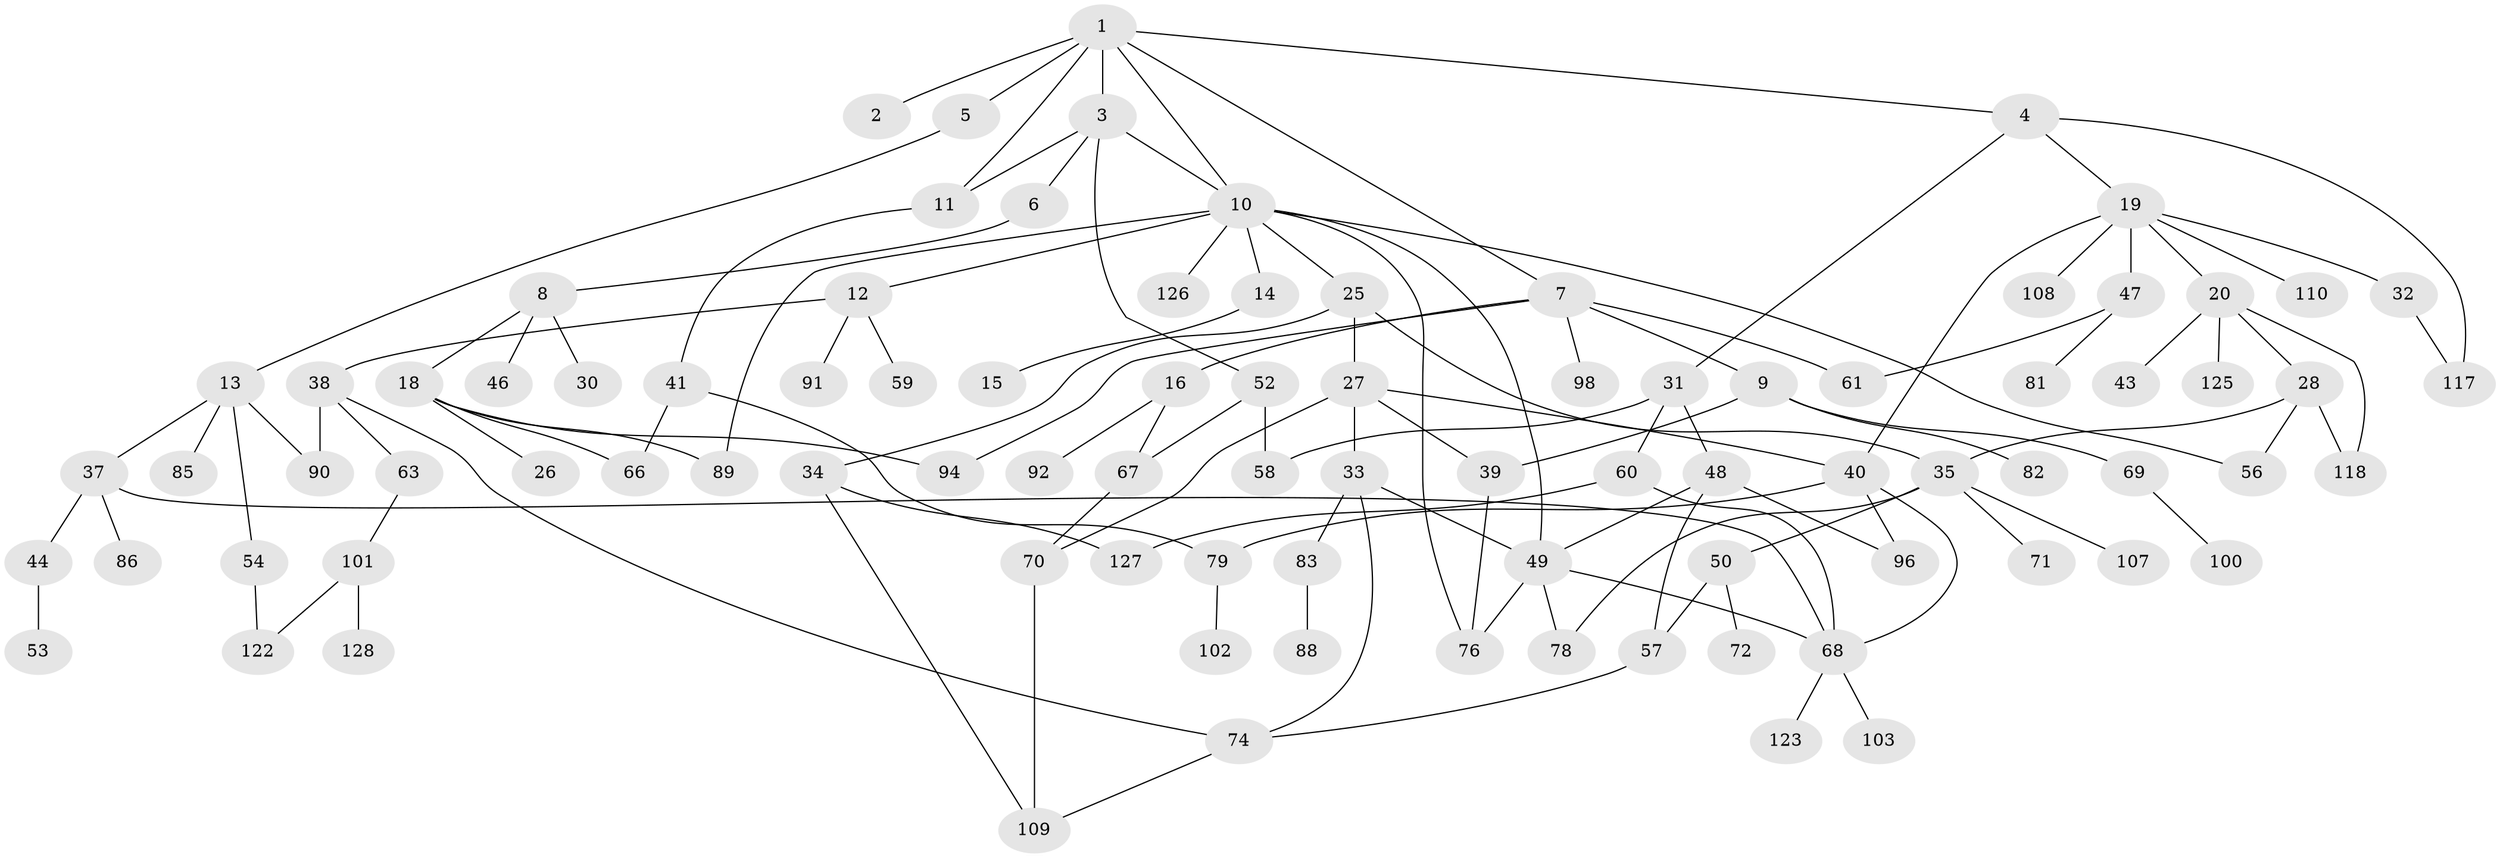 // Generated by graph-tools (version 1.1) at 2025/23/03/03/25 07:23:35]
// undirected, 91 vertices, 123 edges
graph export_dot {
graph [start="1"]
  node [color=gray90,style=filled];
  1 [super="+62"];
  2;
  3 [super="+93"];
  4;
  5;
  6;
  7;
  8;
  9 [super="+23"];
  10 [super="+21"];
  11 [super="+24"];
  12 [super="+22"];
  13 [super="+17"];
  14;
  15;
  16 [super="+114"];
  18 [super="+113"];
  19 [super="+73"];
  20 [super="+36"];
  25;
  26;
  27 [super="+80"];
  28 [super="+29"];
  30;
  31 [super="+42"];
  32 [super="+111"];
  33;
  34 [super="+104"];
  35 [super="+77"];
  37;
  38 [super="+84"];
  39;
  40 [super="+64"];
  41 [super="+120"];
  43;
  44 [super="+45"];
  46;
  47;
  48;
  49 [super="+65"];
  50 [super="+51"];
  52 [super="+99"];
  53;
  54 [super="+55"];
  56 [super="+115"];
  57 [super="+124"];
  58;
  59;
  60 [super="+119"];
  61 [super="+112"];
  63 [super="+106"];
  66;
  67;
  68 [super="+97"];
  69;
  70;
  71;
  72;
  74 [super="+75"];
  76 [super="+129"];
  78;
  79 [super="+87"];
  81;
  82;
  83;
  85;
  86;
  88 [super="+95"];
  89;
  90;
  91;
  92;
  94 [super="+121"];
  96;
  98 [super="+116"];
  100;
  101 [super="+105"];
  102;
  103;
  107;
  108;
  109;
  110;
  117;
  118;
  122;
  123;
  125;
  126;
  127;
  128;
  1 -- 2;
  1 -- 3;
  1 -- 4;
  1 -- 5;
  1 -- 7;
  1 -- 10;
  1 -- 11;
  3 -- 6;
  3 -- 52;
  3 -- 10;
  3 -- 11;
  4 -- 19;
  4 -- 31;
  4 -- 117;
  5 -- 13;
  6 -- 8;
  7 -- 9;
  7 -- 16;
  7 -- 98;
  7 -- 61;
  7 -- 94;
  8 -- 18;
  8 -- 30;
  8 -- 46;
  9 -- 69;
  9 -- 82;
  9 -- 39;
  10 -- 12;
  10 -- 14;
  10 -- 25;
  10 -- 49;
  10 -- 56;
  10 -- 89;
  10 -- 126;
  10 -- 76;
  11 -- 41;
  12 -- 38;
  12 -- 91;
  12 -- 59;
  13 -- 37;
  13 -- 90;
  13 -- 85;
  13 -- 54;
  14 -- 15;
  16 -- 67;
  16 -- 92;
  18 -- 26;
  18 -- 94;
  18 -- 89;
  18 -- 66;
  19 -- 20;
  19 -- 32;
  19 -- 40;
  19 -- 47;
  19 -- 108;
  19 -- 110;
  20 -- 28;
  20 -- 118;
  20 -- 125;
  20 -- 43;
  25 -- 27;
  25 -- 34;
  25 -- 35;
  27 -- 33;
  27 -- 39;
  27 -- 70;
  27 -- 40;
  28 -- 35;
  28 -- 56;
  28 -- 118;
  31 -- 58;
  31 -- 60;
  31 -- 48;
  32 -- 117;
  33 -- 83;
  33 -- 74;
  33 -- 49;
  34 -- 109;
  34 -- 127;
  35 -- 50;
  35 -- 71;
  35 -- 107;
  35 -- 78;
  37 -- 44;
  37 -- 86;
  37 -- 68;
  38 -- 63;
  38 -- 74;
  38 -- 90;
  39 -- 76;
  40 -- 68;
  40 -- 96;
  40 -- 79;
  41 -- 66;
  41 -- 79;
  44 -- 53;
  47 -- 61;
  47 -- 81;
  48 -- 49;
  48 -- 96;
  48 -- 57;
  49 -- 78;
  49 -- 76;
  49 -- 68;
  50 -- 57;
  50 -- 72;
  52 -- 58;
  52 -- 67;
  54 -- 122;
  57 -- 74;
  60 -- 127;
  60 -- 68;
  63 -- 101;
  67 -- 70;
  68 -- 103;
  68 -- 123;
  69 -- 100;
  70 -- 109;
  74 -- 109;
  79 -- 102;
  83 -- 88;
  101 -- 122;
  101 -- 128;
}
